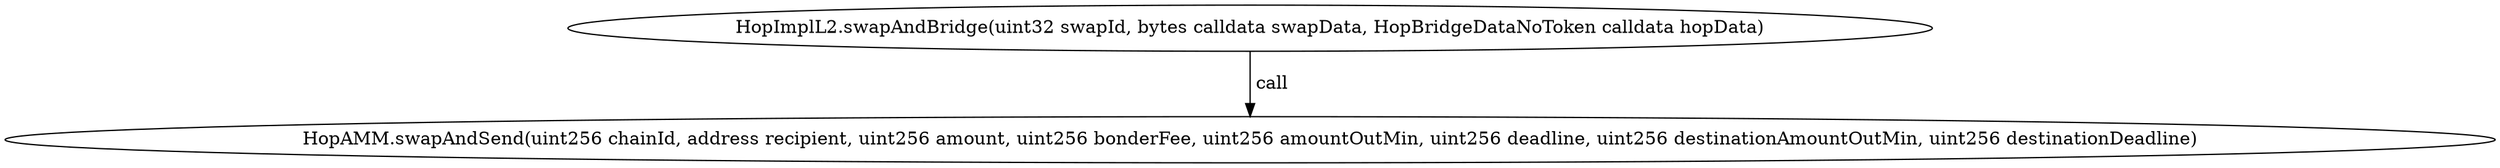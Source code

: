 digraph "" {
	graph [bb="0,0,1623.3,124.8"];
	node [label="\N"];
	"HopImplL2.swapAndBridge(uint32 swapId, bytes calldata swapData, HopBridgeDataNoToken calldata hopData)"	 [height=0.5,
		pos="811.64,106.8",
		width=12.538];
	"HopAMM.swapAndSend(uint256 chainId, address recipient, uint256 amount, uint256 bonderFee, uint256 amountOutMin, uint256 deadline, \
uint256 destinationAmountOutMin, uint256 destinationDeadline)"	 [height=0.5,
		pos="811.64,18",
		width=22.545];
	"HopImplL2.swapAndBridge(uint32 swapId, bytes calldata swapData, HopBridgeDataNoToken calldata hopData)" -> "HopAMM.swapAndSend(uint256 chainId, address recipient, uint256 amount, uint256 bonderFee, uint256 amountOutMin, uint256 deadline, \
uint256 destinationAmountOutMin, uint256 destinationDeadline)" [key=call,
	label=" call",
	lp="823.49,62.4",
	pos="e,811.64,36.072 811.64,88.401 811.64,76.295 811.64,60.208 811.64,46.467"];
}

